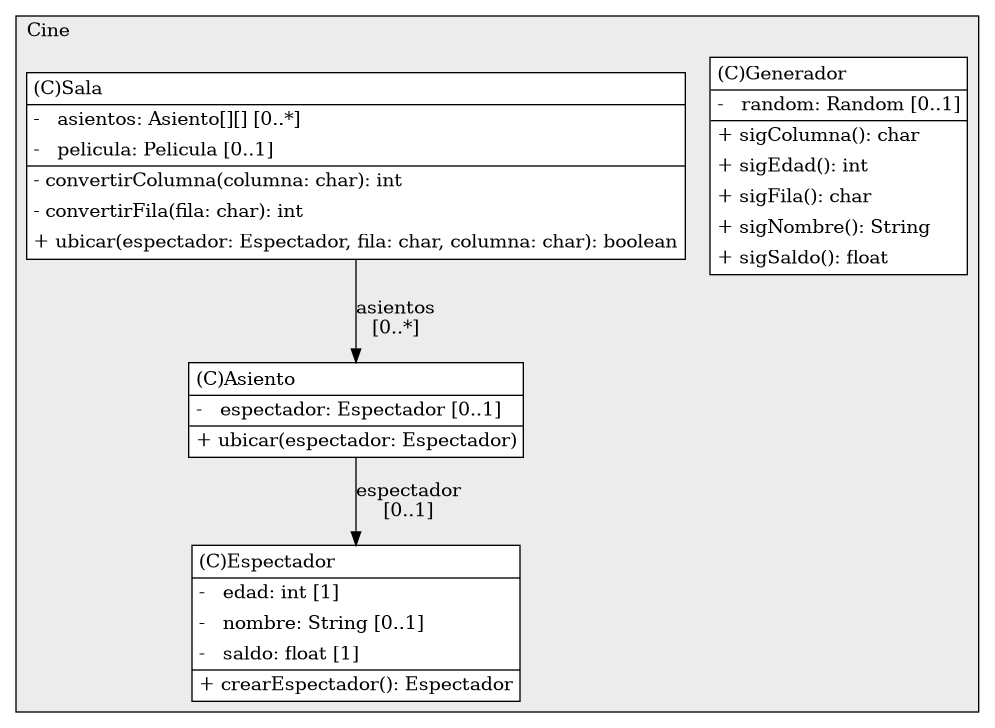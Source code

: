 @startuml

/' diagram meta data start
config=StructureConfiguration;
{
  "projectClassification": {
    "searchMode": "OpenProject", // OpenProject, AllProjects
    "includedProjects": "",
    "pathEndKeywords": "*.impl",
    "isClientPath": "",
    "isClientName": "",
    "isTestPath": "",
    "isTestName": "",
    "isMappingPath": "",
    "isMappingName": "",
    "isDataAccessPath": "",
    "isDataAccessName": "",
    "isDataStructurePath": "",
    "isDataStructureName": "",
    "isInterfaceStructuresPath": "",
    "isInterfaceStructuresName": "",
    "isEntryPointPath": "",
    "isEntryPointName": "",
    "treatFinalFieldsAsMandatory": false
  },
  "graphRestriction": {
    "classPackageExcludeFilter": "",
    "classPackageIncludeFilter": "",
    "classNameExcludeFilter": "",
    "classNameIncludeFilter": "",
    "methodNameExcludeFilter": "",
    "methodNameIncludeFilter": "",
    "removeByInheritance": "", // inheritance/annotation based filtering is done in a second step
    "removeByAnnotation": "",
    "removeByClassPackage": "", // cleanup the graph after inheritance/annotation based filtering is done
    "removeByClassName": "",
    "cutMappings": false,
    "cutEnum": true,
    "cutTests": true,
    "cutClient": true,
    "cutDataAccess": false,
    "cutInterfaceStructures": false,
    "cutDataStructures": false,
    "cutGetterAndSetter": true,
    "cutConstructors": true
  },
  "graphTraversal": {
    "forwardDepth": 6,
    "backwardDepth": 6,
    "classPackageExcludeFilter": "",
    "classPackageIncludeFilter": "",
    "classNameExcludeFilter": "",
    "classNameIncludeFilter": "",
    "methodNameExcludeFilter": "",
    "methodNameIncludeFilter": "",
    "hideMappings": false,
    "hideDataStructures": false,
    "hidePrivateMethods": true,
    "hideInterfaceCalls": true, // indirection: implementation -> interface (is hidden) -> implementation
    "onlyShowApplicationEntryPoints": false, // root node is included
    "useMethodCallsForStructureDiagram": "ForwardOnly" // ForwardOnly, BothDirections, No
  },
  "details": {
    "aggregation": "GroupByClass", // ByClass, GroupByClass, None
    "showClassGenericTypes": true,
    "showMethods": true,
    "showMethodParameterNames": true,
    "showMethodParameterTypes": true,
    "showMethodReturnType": true,
    "showPackageLevels": 2,
    "showDetailedClassStructure": true
  },
  "rootClass": "Ejercicios.Cine.Asiento",
  "extensionCallbackMethod": "" // qualified.class.name#methodName - signature: public static String method(String)
}
diagram meta data end '/



digraph g {
    rankdir="TB"
    splines=polyline
    

'nodes 
subgraph cluster_2100413 { 
   	label=Cine
	labeljust=l
	fillcolor="#ececec"
	style=filled
   
   Asiento1277004215[
	label=<<TABLE BORDER="1" CELLBORDER="0" CELLPADDING="4" CELLSPACING="0">
<TR><TD ALIGN="LEFT" >(C)Asiento</TD></TR>
<HR/>
<TR><TD ALIGN="LEFT" >-   espectador: Espectador [0..1]</TD></TR>
<HR/>
<TR><TD ALIGN="LEFT" >+ ubicar(espectador: Espectador)</TD></TR>
</TABLE>>
	style=filled
	margin=0
	shape=plaintext
	fillcolor="#FFFFFF"
];

Espectador1277004215[
	label=<<TABLE BORDER="1" CELLBORDER="0" CELLPADDING="4" CELLSPACING="0">
<TR><TD ALIGN="LEFT" >(C)Espectador</TD></TR>
<HR/>
<TR><TD ALIGN="LEFT" >-   edad: int [1]</TD></TR>
<TR><TD ALIGN="LEFT" >-   nombre: String [0..1]</TD></TR>
<TR><TD ALIGN="LEFT" >-   saldo: float [1]</TD></TR>
<HR/>
<TR><TD ALIGN="LEFT" >+ crearEspectador(): Espectador</TD></TR>
</TABLE>>
	style=filled
	margin=0
	shape=plaintext
	fillcolor="#FFFFFF"
];

Generador1277004215[
	label=<<TABLE BORDER="1" CELLBORDER="0" CELLPADDING="4" CELLSPACING="0">
<TR><TD ALIGN="LEFT" >(C)Generador</TD></TR>
<HR/>
<TR><TD ALIGN="LEFT" >-   random: Random [0..1]</TD></TR>
<HR/>
<TR><TD ALIGN="LEFT" >+ sigColumna(): char</TD></TR>
<TR><TD ALIGN="LEFT" >+ sigEdad(): int</TD></TR>
<TR><TD ALIGN="LEFT" >+ sigFila(): char</TD></TR>
<TR><TD ALIGN="LEFT" >+ sigNombre(): String</TD></TR>
<TR><TD ALIGN="LEFT" >+ sigSaldo(): float</TD></TR>
</TABLE>>
	style=filled
	margin=0
	shape=plaintext
	fillcolor="#FFFFFF"
];

Sala1277004215[
	label=<<TABLE BORDER="1" CELLBORDER="0" CELLPADDING="4" CELLSPACING="0">
<TR><TD ALIGN="LEFT" >(C)Sala</TD></TR>
<HR/>
<TR><TD ALIGN="LEFT" >-   asientos: Asiento[][] [0..*]</TD></TR>
<TR><TD ALIGN="LEFT" >-   pelicula: Pelicula [0..1]</TD></TR>
<HR/>
<TR><TD ALIGN="LEFT" >- convertirColumna(columna: char): int</TD></TR>
<TR><TD ALIGN="LEFT" >- convertirFila(fila: char): int</TD></TR>
<TR><TD ALIGN="LEFT" >+ ubicar(espectador: Espectador, fila: char, columna: char): boolean</TD></TR>
</TABLE>>
	style=filled
	margin=0
	shape=plaintext
	fillcolor="#FFFFFF"
];
} 

'edges    
Asiento1277004215 -> Espectador1277004215[label="espectador
[0..1]"];
Sala1277004215 -> Asiento1277004215[label="asientos
[0..*]"];
    
}
@enduml